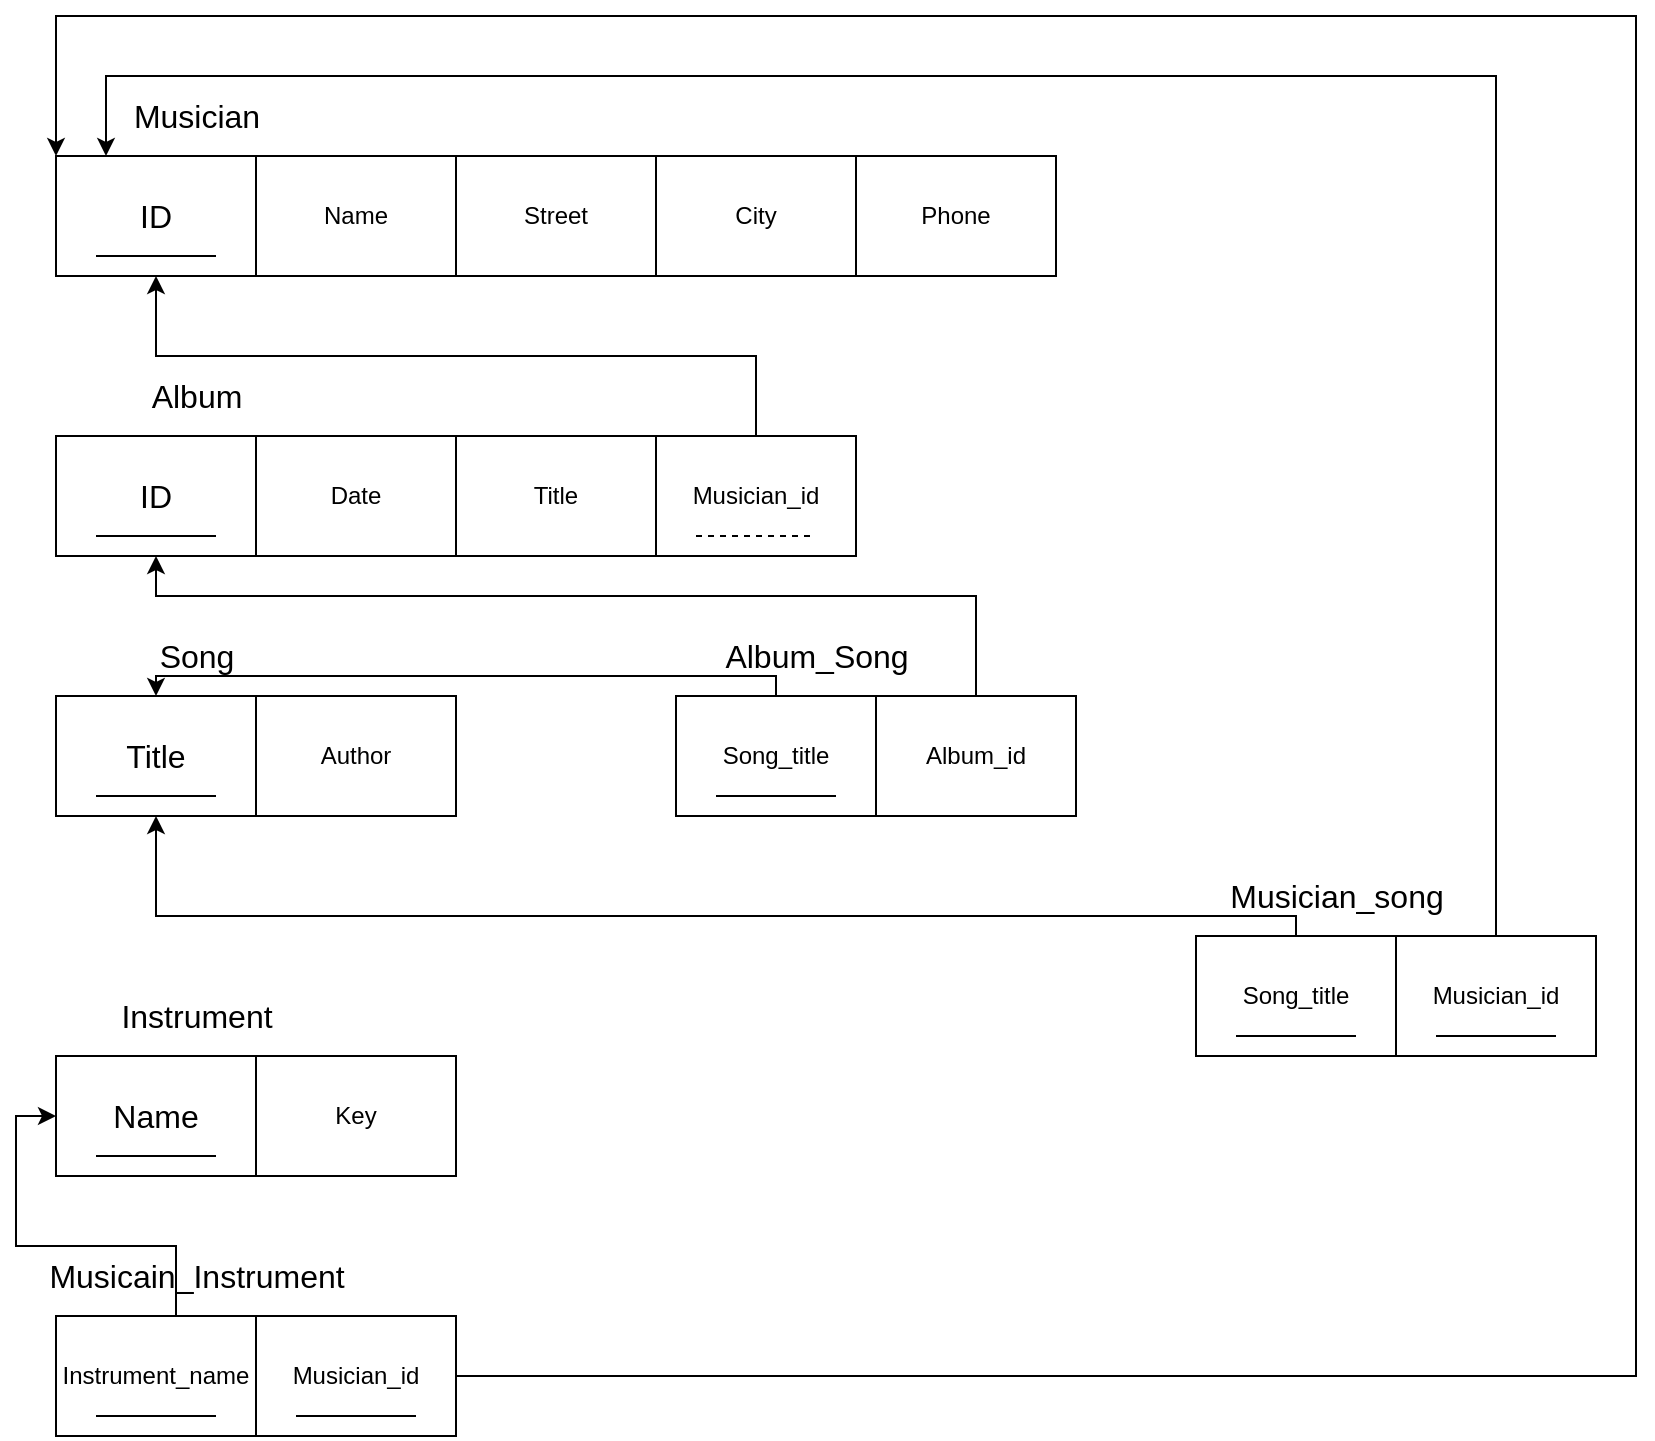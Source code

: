 <mxfile version="13.9.9" type="device"><diagram id="3ZXXIhCFnutwWgBOQTXd" name="Page-1"><mxGraphModel dx="2272" dy="822" grid="1" gridSize="10" guides="1" tooltips="1" connect="1" arrows="1" fold="1" page="1" pageScale="1" pageWidth="850" pageHeight="1100" math="0" shadow="0"><root><mxCell id="0"/><mxCell id="1" parent="0"/><mxCell id="5alxlWJHJOD2F8vEsEzk-1" value="&lt;font style=&quot;font-size: 16px&quot;&gt;ID&lt;/font&gt;" style="rounded=0;whiteSpace=wrap;html=1;" vertex="1" parent="1"><mxGeometry x="20" y="100" width="100" height="60" as="geometry"/></mxCell><mxCell id="5alxlWJHJOD2F8vEsEzk-3" value="" style="endArrow=none;html=1;" edge="1" parent="1" source="5alxlWJHJOD2F8vEsEzk-1"><mxGeometry width="50" height="50" relative="1" as="geometry"><mxPoint x="400" y="440" as="sourcePoint"/><mxPoint x="120" y="160" as="targetPoint"/><Array as="points"><mxPoint x="120" y="100"/></Array></mxGeometry></mxCell><mxCell id="5alxlWJHJOD2F8vEsEzk-8" value="" style="endArrow=none;html=1;" edge="1" parent="1"><mxGeometry width="50" height="50" relative="1" as="geometry"><mxPoint x="40" y="150" as="sourcePoint"/><mxPoint x="100" y="150" as="targetPoint"/></mxGeometry></mxCell><mxCell id="5alxlWJHJOD2F8vEsEzk-10" value="Name" style="rounded=0;whiteSpace=wrap;html=1;" vertex="1" parent="1"><mxGeometry x="120" y="100" width="100" height="60" as="geometry"/></mxCell><mxCell id="5alxlWJHJOD2F8vEsEzk-13" value="Street" style="rounded=0;whiteSpace=wrap;html=1;" vertex="1" parent="1"><mxGeometry x="220" y="100" width="100" height="60" as="geometry"/></mxCell><mxCell id="5alxlWJHJOD2F8vEsEzk-16" value="City" style="rounded=0;whiteSpace=wrap;html=1;" vertex="1" parent="1"><mxGeometry x="320" y="100" width="100" height="60" as="geometry"/></mxCell><mxCell id="5alxlWJHJOD2F8vEsEzk-17" value="Phone" style="rounded=0;whiteSpace=wrap;html=1;" vertex="1" parent="1"><mxGeometry x="420" y="100" width="100" height="60" as="geometry"/></mxCell><mxCell id="5alxlWJHJOD2F8vEsEzk-18" value="&lt;font style=&quot;font-size: 16px&quot;&gt;Musician&lt;/font&gt;" style="text;html=1;resizable=0;autosize=1;align=center;verticalAlign=middle;points=[];fillColor=none;strokeColor=none;rounded=0;" vertex="1" parent="1"><mxGeometry x="50" y="70" width="80" height="20" as="geometry"/></mxCell><mxCell id="5alxlWJHJOD2F8vEsEzk-19" value="&lt;font style=&quot;font-size: 16px&quot;&gt;ID&lt;/font&gt;" style="rounded=0;whiteSpace=wrap;html=1;" vertex="1" parent="1"><mxGeometry x="20" y="240" width="100" height="60" as="geometry"/></mxCell><mxCell id="5alxlWJHJOD2F8vEsEzk-20" value="" style="endArrow=none;html=1;" edge="1" parent="1" source="5alxlWJHJOD2F8vEsEzk-19"><mxGeometry width="50" height="50" relative="1" as="geometry"><mxPoint x="400" y="580" as="sourcePoint"/><mxPoint x="120" y="300" as="targetPoint"/><Array as="points"><mxPoint x="120" y="240"/></Array></mxGeometry></mxCell><mxCell id="5alxlWJHJOD2F8vEsEzk-21" value="" style="endArrow=none;html=1;" edge="1" parent="1"><mxGeometry width="50" height="50" relative="1" as="geometry"><mxPoint x="40" y="290" as="sourcePoint"/><mxPoint x="100" y="290" as="targetPoint"/></mxGeometry></mxCell><mxCell id="5alxlWJHJOD2F8vEsEzk-22" value="Date" style="rounded=0;whiteSpace=wrap;html=1;" vertex="1" parent="1"><mxGeometry x="120" y="240" width="100" height="60" as="geometry"/></mxCell><mxCell id="5alxlWJHJOD2F8vEsEzk-23" value="Title" style="rounded=0;whiteSpace=wrap;html=1;" vertex="1" parent="1"><mxGeometry x="220" y="240" width="100" height="60" as="geometry"/></mxCell><mxCell id="5alxlWJHJOD2F8vEsEzk-28" style="edgeStyle=orthogonalEdgeStyle;rounded=0;orthogonalLoop=1;jettySize=auto;html=1;entryX=0.5;entryY=1;entryDx=0;entryDy=0;" edge="1" parent="1" source="5alxlWJHJOD2F8vEsEzk-24" target="5alxlWJHJOD2F8vEsEzk-1"><mxGeometry relative="1" as="geometry"><mxPoint x="370" y="190" as="targetPoint"/><Array as="points"><mxPoint x="370" y="200"/><mxPoint x="70" y="200"/></Array></mxGeometry></mxCell><mxCell id="5alxlWJHJOD2F8vEsEzk-24" value="Musician_id" style="rounded=0;whiteSpace=wrap;html=1;" vertex="1" parent="1"><mxGeometry x="320" y="240" width="100" height="60" as="geometry"/></mxCell><mxCell id="5alxlWJHJOD2F8vEsEzk-26" value="&lt;font style=&quot;font-size: 16px&quot;&gt;Album&lt;/font&gt;" style="text;html=1;resizable=0;autosize=1;align=center;verticalAlign=middle;points=[];fillColor=none;strokeColor=none;rounded=0;" vertex="1" parent="1"><mxGeometry x="60" y="210" width="60" height="20" as="geometry"/></mxCell><mxCell id="5alxlWJHJOD2F8vEsEzk-27" value="" style="endArrow=none;dashed=1;html=1;" edge="1" parent="1"><mxGeometry width="50" height="50" relative="1" as="geometry"><mxPoint x="340" y="290" as="sourcePoint"/><mxPoint x="400" y="290" as="targetPoint"/></mxGeometry></mxCell><mxCell id="5alxlWJHJOD2F8vEsEzk-29" value="&lt;font style=&quot;font-size: 16px&quot;&gt;Title&lt;/font&gt;" style="rounded=0;whiteSpace=wrap;html=1;" vertex="1" parent="1"><mxGeometry x="20" y="370" width="100" height="60" as="geometry"/></mxCell><mxCell id="5alxlWJHJOD2F8vEsEzk-30" value="" style="endArrow=none;html=1;" edge="1" parent="1" source="5alxlWJHJOD2F8vEsEzk-29"><mxGeometry width="50" height="50" relative="1" as="geometry"><mxPoint x="400" y="710" as="sourcePoint"/><mxPoint x="120" y="430" as="targetPoint"/><Array as="points"><mxPoint x="120" y="370"/></Array></mxGeometry></mxCell><mxCell id="5alxlWJHJOD2F8vEsEzk-31" value="" style="endArrow=none;html=1;" edge="1" parent="1"><mxGeometry width="50" height="50" relative="1" as="geometry"><mxPoint x="40" y="420" as="sourcePoint"/><mxPoint x="100" y="420" as="targetPoint"/></mxGeometry></mxCell><mxCell id="5alxlWJHJOD2F8vEsEzk-32" value="Author" style="rounded=0;whiteSpace=wrap;html=1;" vertex="1" parent="1"><mxGeometry x="120" y="370" width="100" height="60" as="geometry"/></mxCell><mxCell id="5alxlWJHJOD2F8vEsEzk-36" value="&lt;font style=&quot;font-size: 16px&quot;&gt;Song&lt;/font&gt;" style="text;html=1;resizable=0;autosize=1;align=center;verticalAlign=middle;points=[];fillColor=none;strokeColor=none;rounded=0;" vertex="1" parent="1"><mxGeometry x="65" y="340" width="50" height="20" as="geometry"/></mxCell><mxCell id="5alxlWJHJOD2F8vEsEzk-47" style="edgeStyle=orthogonalEdgeStyle;rounded=0;orthogonalLoop=1;jettySize=auto;html=1;entryX=0.5;entryY=0;entryDx=0;entryDy=0;" edge="1" parent="1" source="5alxlWJHJOD2F8vEsEzk-37" target="5alxlWJHJOD2F8vEsEzk-29"><mxGeometry relative="1" as="geometry"><Array as="points"><mxPoint x="380" y="360"/><mxPoint x="70" y="360"/></Array></mxGeometry></mxCell><mxCell id="5alxlWJHJOD2F8vEsEzk-37" value="&lt;font style=&quot;font-size: 12px&quot;&gt;Song_title&lt;/font&gt;" style="rounded=0;whiteSpace=wrap;html=1;" vertex="1" parent="1"><mxGeometry x="330" y="370" width="100" height="60" as="geometry"/></mxCell><mxCell id="5alxlWJHJOD2F8vEsEzk-38" value="" style="endArrow=none;html=1;" edge="1" parent="1" source="5alxlWJHJOD2F8vEsEzk-37"><mxGeometry width="50" height="50" relative="1" as="geometry"><mxPoint x="710" y="710" as="sourcePoint"/><mxPoint x="430" y="430" as="targetPoint"/><Array as="points"><mxPoint x="430" y="370"/></Array></mxGeometry></mxCell><mxCell id="5alxlWJHJOD2F8vEsEzk-39" value="" style="endArrow=none;html=1;" edge="1" parent="1"><mxGeometry width="50" height="50" relative="1" as="geometry"><mxPoint x="350" y="420" as="sourcePoint"/><mxPoint x="410" y="420" as="targetPoint"/></mxGeometry></mxCell><mxCell id="5alxlWJHJOD2F8vEsEzk-46" style="edgeStyle=orthogonalEdgeStyle;rounded=0;orthogonalLoop=1;jettySize=auto;html=1;entryX=0.5;entryY=1;entryDx=0;entryDy=0;" edge="1" parent="1" source="5alxlWJHJOD2F8vEsEzk-40" target="5alxlWJHJOD2F8vEsEzk-19"><mxGeometry relative="1" as="geometry"><Array as="points"><mxPoint x="480" y="320"/><mxPoint x="70" y="320"/></Array></mxGeometry></mxCell><mxCell id="5alxlWJHJOD2F8vEsEzk-40" value="Album_id" style="rounded=0;whiteSpace=wrap;html=1;" vertex="1" parent="1"><mxGeometry x="430" y="370" width="100" height="60" as="geometry"/></mxCell><mxCell id="5alxlWJHJOD2F8vEsEzk-44" value="&lt;font style=&quot;font-size: 16px&quot;&gt;Album_Song&lt;/font&gt;" style="text;html=1;resizable=0;autosize=1;align=center;verticalAlign=middle;points=[];fillColor=none;strokeColor=none;rounded=0;" vertex="1" parent="1"><mxGeometry x="345" y="340" width="110" height="20" as="geometry"/></mxCell><mxCell id="5alxlWJHJOD2F8vEsEzk-55" style="edgeStyle=orthogonalEdgeStyle;rounded=0;orthogonalLoop=1;jettySize=auto;html=1;entryX=0.5;entryY=1;entryDx=0;entryDy=0;" edge="1" parent="1" source="5alxlWJHJOD2F8vEsEzk-48" target="5alxlWJHJOD2F8vEsEzk-29"><mxGeometry relative="1" as="geometry"><Array as="points"><mxPoint x="640" y="480"/><mxPoint x="70" y="480"/></Array></mxGeometry></mxCell><mxCell id="5alxlWJHJOD2F8vEsEzk-48" value="&lt;font style=&quot;font-size: 12px&quot;&gt;Song_title&lt;/font&gt;" style="rounded=0;whiteSpace=wrap;html=1;" vertex="1" parent="1"><mxGeometry x="590" y="490" width="100" height="60" as="geometry"/></mxCell><mxCell id="5alxlWJHJOD2F8vEsEzk-49" value="" style="endArrow=none;html=1;" edge="1" parent="1" source="5alxlWJHJOD2F8vEsEzk-48"><mxGeometry width="50" height="50" relative="1" as="geometry"><mxPoint x="970" y="830" as="sourcePoint"/><mxPoint x="690" y="550" as="targetPoint"/><Array as="points"><mxPoint x="690" y="490"/></Array></mxGeometry></mxCell><mxCell id="5alxlWJHJOD2F8vEsEzk-50" value="" style="endArrow=none;html=1;" edge="1" parent="1"><mxGeometry width="50" height="50" relative="1" as="geometry"><mxPoint x="610" y="540" as="sourcePoint"/><mxPoint x="670" y="540" as="targetPoint"/></mxGeometry></mxCell><mxCell id="5alxlWJHJOD2F8vEsEzk-54" style="edgeStyle=orthogonalEdgeStyle;rounded=0;orthogonalLoop=1;jettySize=auto;html=1;entryX=0.25;entryY=0;entryDx=0;entryDy=0;" edge="1" parent="1" source="5alxlWJHJOD2F8vEsEzk-51" target="5alxlWJHJOD2F8vEsEzk-1"><mxGeometry relative="1" as="geometry"><Array as="points"><mxPoint x="740" y="60"/><mxPoint x="45" y="60"/></Array></mxGeometry></mxCell><mxCell id="5alxlWJHJOD2F8vEsEzk-51" value="Musician_id" style="rounded=0;whiteSpace=wrap;html=1;" vertex="1" parent="1"><mxGeometry x="690" y="490" width="100" height="60" as="geometry"/></mxCell><mxCell id="5alxlWJHJOD2F8vEsEzk-52" value="&lt;font style=&quot;font-size: 16px&quot;&gt;Musician_song&lt;/font&gt;" style="text;html=1;resizable=0;autosize=1;align=center;verticalAlign=middle;points=[];fillColor=none;strokeColor=none;rounded=0;" vertex="1" parent="1"><mxGeometry x="600" y="460" width="120" height="20" as="geometry"/></mxCell><mxCell id="5alxlWJHJOD2F8vEsEzk-53" value="" style="endArrow=none;html=1;" edge="1" parent="1"><mxGeometry width="50" height="50" relative="1" as="geometry"><mxPoint x="710" y="540" as="sourcePoint"/><mxPoint x="770" y="540" as="targetPoint"/></mxGeometry></mxCell><mxCell id="5alxlWJHJOD2F8vEsEzk-56" value="&lt;font style=&quot;font-size: 16px&quot;&gt;Name&lt;/font&gt;" style="rounded=0;whiteSpace=wrap;html=1;" vertex="1" parent="1"><mxGeometry x="20" y="550" width="100" height="60" as="geometry"/></mxCell><mxCell id="5alxlWJHJOD2F8vEsEzk-57" value="" style="endArrow=none;html=1;" edge="1" parent="1" source="5alxlWJHJOD2F8vEsEzk-56"><mxGeometry width="50" height="50" relative="1" as="geometry"><mxPoint x="400" y="890" as="sourcePoint"/><mxPoint x="120" y="610" as="targetPoint"/><Array as="points"><mxPoint x="120" y="550"/></Array></mxGeometry></mxCell><mxCell id="5alxlWJHJOD2F8vEsEzk-58" value="" style="endArrow=none;html=1;" edge="1" parent="1"><mxGeometry width="50" height="50" relative="1" as="geometry"><mxPoint x="40" y="600" as="sourcePoint"/><mxPoint x="100" y="600" as="targetPoint"/></mxGeometry></mxCell><mxCell id="5alxlWJHJOD2F8vEsEzk-59" value="Key" style="rounded=0;whiteSpace=wrap;html=1;" vertex="1" parent="1"><mxGeometry x="120" y="550" width="100" height="60" as="geometry"/></mxCell><mxCell id="5alxlWJHJOD2F8vEsEzk-60" value="&lt;font style=&quot;font-size: 16px&quot;&gt;Instrument&lt;/font&gt;" style="text;html=1;resizable=0;autosize=1;align=center;verticalAlign=middle;points=[];fillColor=none;strokeColor=none;rounded=0;" vertex="1" parent="1"><mxGeometry x="45" y="520" width="90" height="20" as="geometry"/></mxCell><mxCell id="5alxlWJHJOD2F8vEsEzk-68" style="edgeStyle=orthogonalEdgeStyle;rounded=0;orthogonalLoop=1;jettySize=auto;html=1;entryX=0;entryY=0.5;entryDx=0;entryDy=0;" edge="1" parent="1" source="5alxlWJHJOD2F8vEsEzk-61" target="5alxlWJHJOD2F8vEsEzk-56"><mxGeometry relative="1" as="geometry"><Array as="points"><mxPoint x="80" y="645"/><mxPoint y="645"/><mxPoint y="580"/></Array></mxGeometry></mxCell><mxCell id="5alxlWJHJOD2F8vEsEzk-61" value="&lt;font style=&quot;font-size: 12px&quot;&gt;Instrument_name&lt;/font&gt;" style="rounded=0;whiteSpace=wrap;html=1;" vertex="1" parent="1"><mxGeometry x="20" y="680" width="100" height="60" as="geometry"/></mxCell><mxCell id="5alxlWJHJOD2F8vEsEzk-62" value="" style="endArrow=none;html=1;" edge="1" parent="1" source="5alxlWJHJOD2F8vEsEzk-61"><mxGeometry width="50" height="50" relative="1" as="geometry"><mxPoint x="400" y="1020" as="sourcePoint"/><mxPoint x="120" y="740" as="targetPoint"/><Array as="points"><mxPoint x="120" y="680"/></Array></mxGeometry></mxCell><mxCell id="5alxlWJHJOD2F8vEsEzk-63" value="" style="endArrow=none;html=1;" edge="1" parent="1"><mxGeometry width="50" height="50" relative="1" as="geometry"><mxPoint x="40" y="730" as="sourcePoint"/><mxPoint x="100" y="730" as="targetPoint"/></mxGeometry></mxCell><mxCell id="5alxlWJHJOD2F8vEsEzk-67" style="edgeStyle=orthogonalEdgeStyle;rounded=0;orthogonalLoop=1;jettySize=auto;html=1;entryX=0;entryY=0;entryDx=0;entryDy=0;" edge="1" parent="1" source="5alxlWJHJOD2F8vEsEzk-64" target="5alxlWJHJOD2F8vEsEzk-1"><mxGeometry relative="1" as="geometry"><mxPoint x="810" y="20" as="targetPoint"/><Array as="points"><mxPoint x="810" y="710"/><mxPoint x="810" y="30"/><mxPoint x="20" y="30"/></Array></mxGeometry></mxCell><mxCell id="5alxlWJHJOD2F8vEsEzk-64" value="Musician_id" style="rounded=0;whiteSpace=wrap;html=1;" vertex="1" parent="1"><mxGeometry x="120" y="680" width="100" height="60" as="geometry"/></mxCell><mxCell id="5alxlWJHJOD2F8vEsEzk-65" value="&lt;font style=&quot;font-size: 16px&quot;&gt;Musicain_Instrument&lt;/font&gt;" style="text;html=1;resizable=0;autosize=1;align=center;verticalAlign=middle;points=[];fillColor=none;strokeColor=none;rounded=0;" vertex="1" parent="1"><mxGeometry x="10" y="650" width="160" height="20" as="geometry"/></mxCell><mxCell id="5alxlWJHJOD2F8vEsEzk-66" value="" style="endArrow=none;html=1;" edge="1" parent="1"><mxGeometry width="50" height="50" relative="1" as="geometry"><mxPoint x="140" y="730" as="sourcePoint"/><mxPoint x="200" y="730" as="targetPoint"/></mxGeometry></mxCell></root></mxGraphModel></diagram></mxfile>